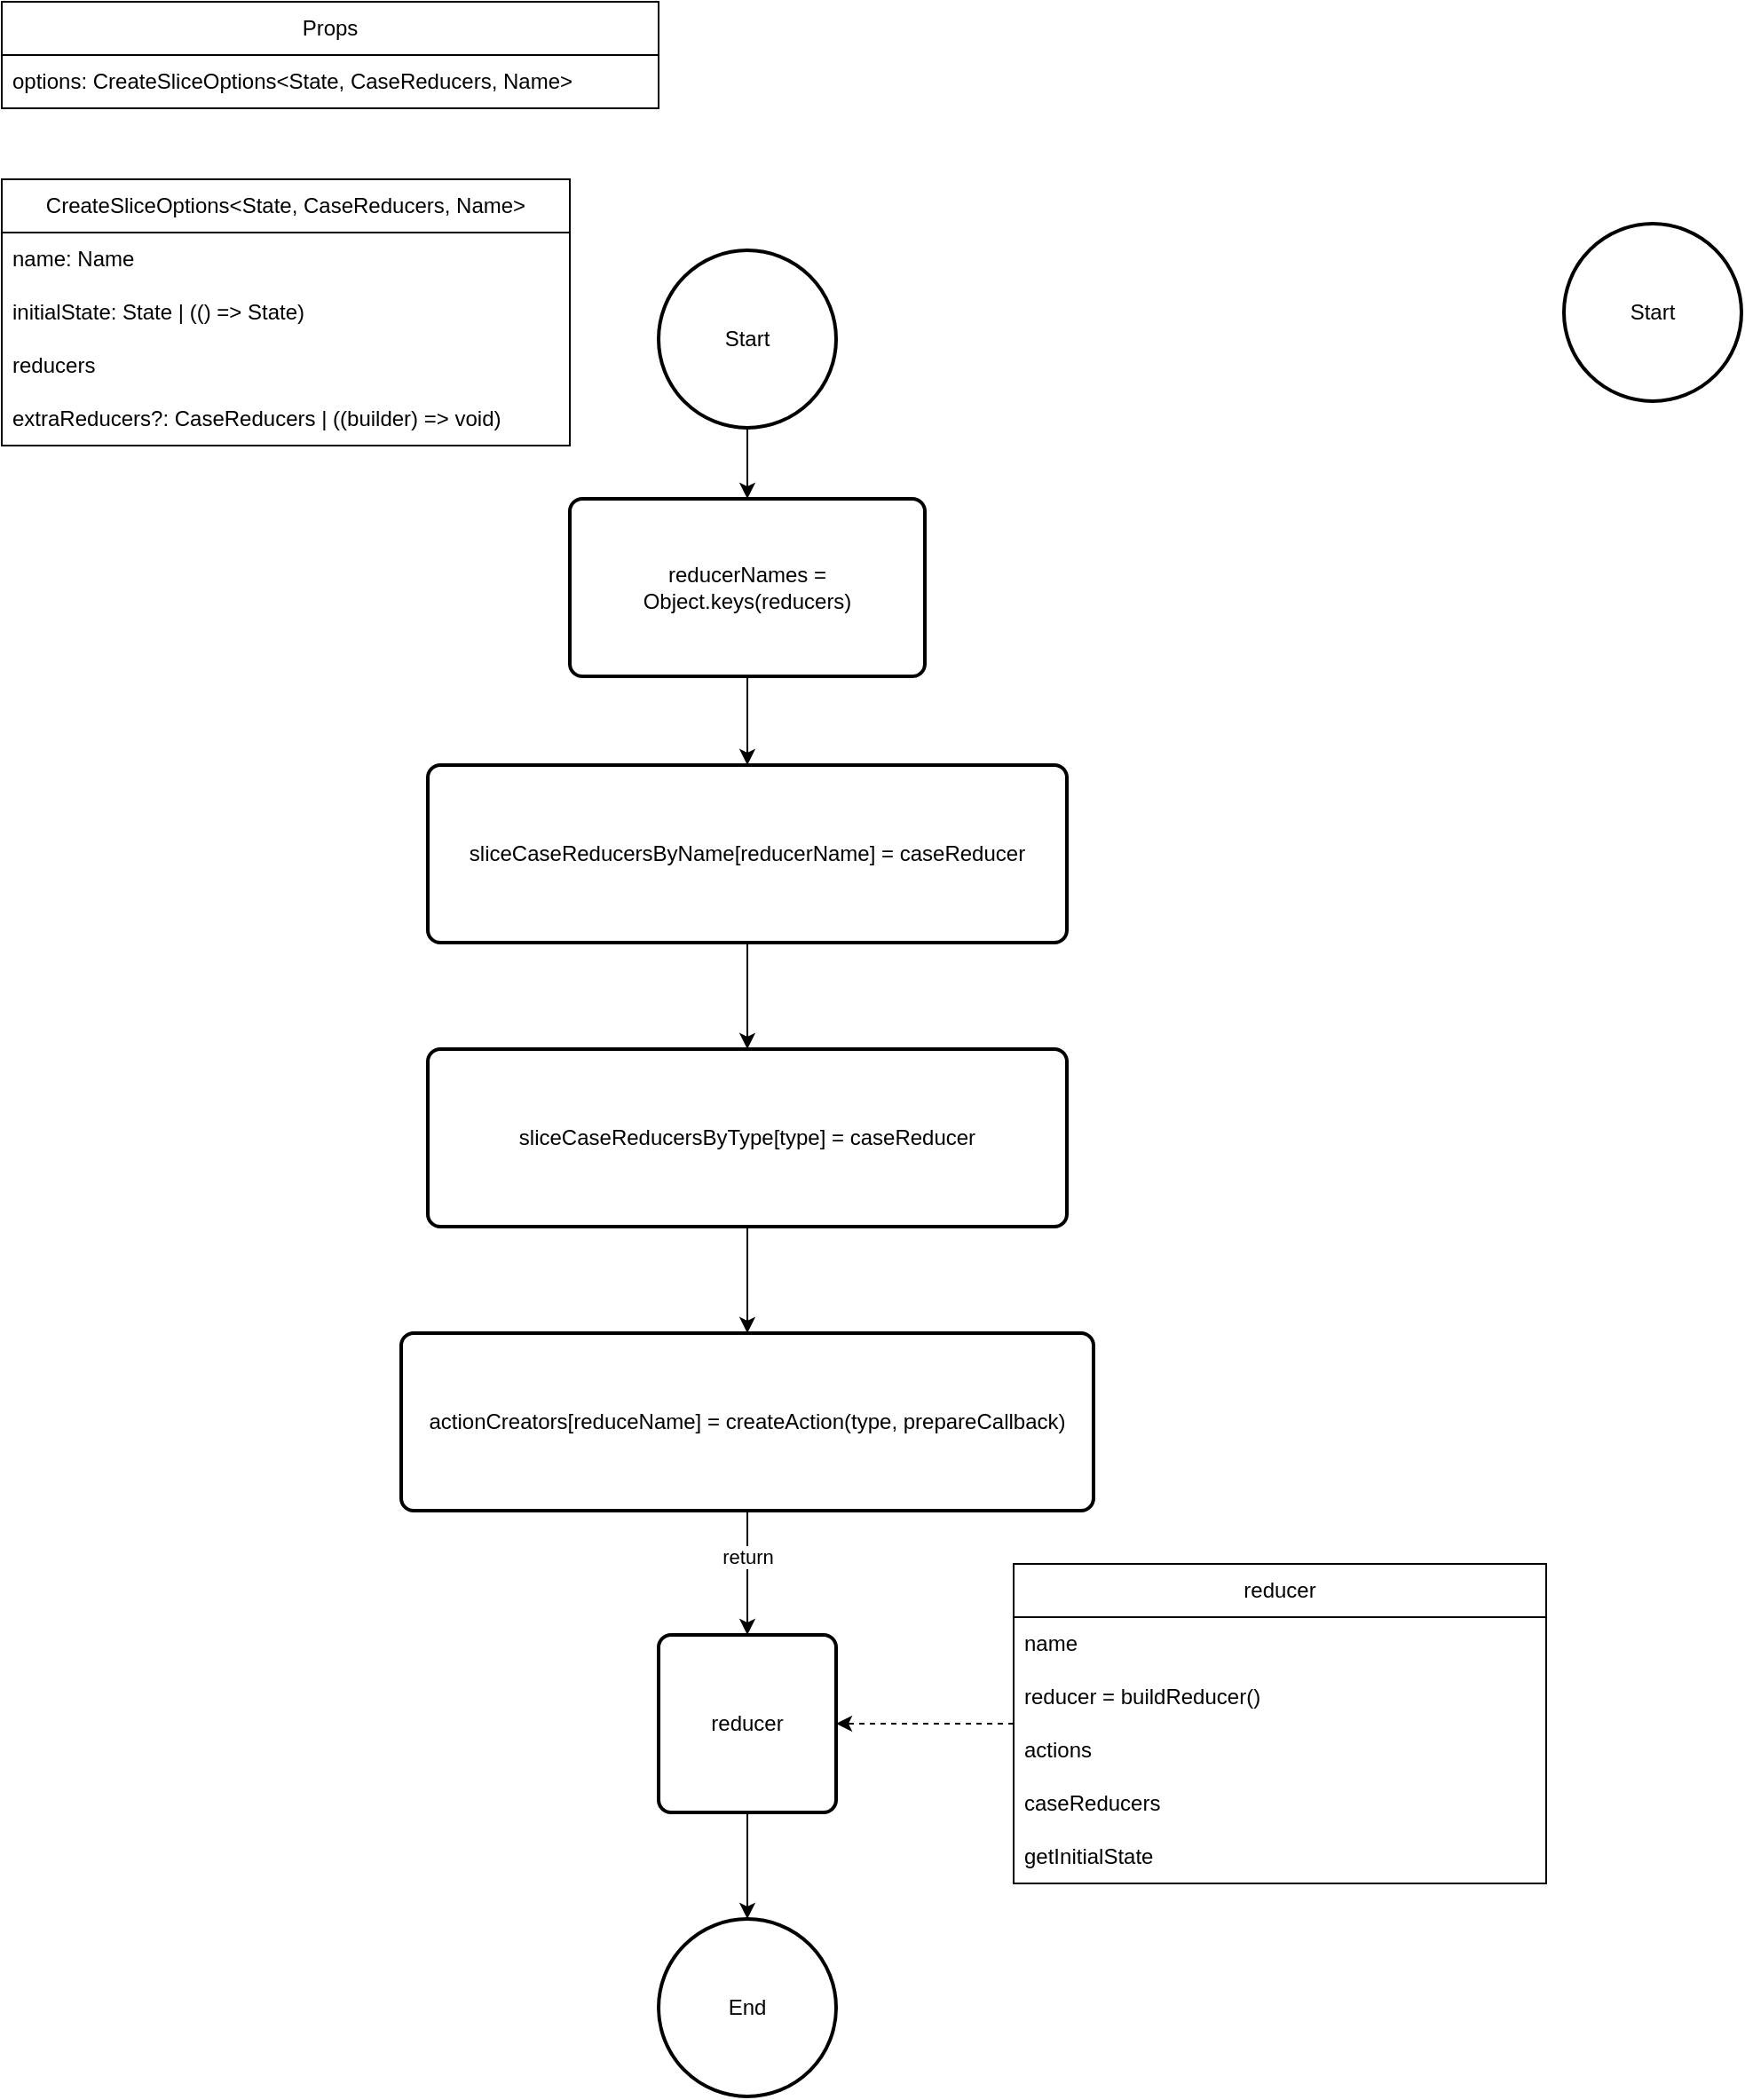 <mxfile version="20.8.17" type="github">
  <diagram name="第 1 页" id="fZb1YJsTouR2zSeK6e90">
    <mxGraphModel dx="1619" dy="1154" grid="1" gridSize="10" guides="1" tooltips="1" connect="1" arrows="1" fold="1" page="1" pageScale="1" pageWidth="827" pageHeight="1169" math="0" shadow="0">
      <root>
        <mxCell id="0" />
        <mxCell id="1" parent="0" />
        <mxCell id="zSz5Cbf9CI0ezcEtFcox-13" style="edgeStyle=orthogonalEdgeStyle;rounded=0;orthogonalLoop=1;jettySize=auto;html=1;entryX=0.5;entryY=0;entryDx=0;entryDy=0;" edge="1" parent="1" source="zSz5Cbf9CI0ezcEtFcox-1" target="zSz5Cbf9CI0ezcEtFcox-6">
          <mxGeometry relative="1" as="geometry" />
        </mxCell>
        <mxCell id="zSz5Cbf9CI0ezcEtFcox-1" value="Start" style="strokeWidth=2;html=1;shape=mxgraph.flowchart.start_2;whiteSpace=wrap;" vertex="1" parent="1">
          <mxGeometry x="350" y="250" width="100" height="100" as="geometry" />
        </mxCell>
        <mxCell id="zSz5Cbf9CI0ezcEtFcox-2" value="Props" style="swimlane;fontStyle=0;childLayout=stackLayout;horizontal=1;startSize=30;horizontalStack=0;resizeParent=1;resizeParentMax=0;resizeLast=0;collapsible=1;marginBottom=0;whiteSpace=wrap;html=1;" vertex="1" parent="1">
          <mxGeometry x="-20" y="110" width="370" height="60" as="geometry" />
        </mxCell>
        <mxCell id="zSz5Cbf9CI0ezcEtFcox-3" value="options: CreateSliceOptions&amp;lt;State, CaseReducers, Name&amp;gt;" style="text;strokeColor=none;fillColor=none;align=left;verticalAlign=middle;spacingLeft=4;spacingRight=4;overflow=hidden;points=[[0,0.5],[1,0.5]];portConstraint=eastwest;rotatable=0;whiteSpace=wrap;html=1;" vertex="1" parent="zSz5Cbf9CI0ezcEtFcox-2">
          <mxGeometry y="30" width="370" height="30" as="geometry" />
        </mxCell>
        <mxCell id="zSz5Cbf9CI0ezcEtFcox-14" style="edgeStyle=orthogonalEdgeStyle;rounded=0;orthogonalLoop=1;jettySize=auto;html=1;" edge="1" parent="1" source="zSz5Cbf9CI0ezcEtFcox-6" target="zSz5Cbf9CI0ezcEtFcox-12">
          <mxGeometry relative="1" as="geometry" />
        </mxCell>
        <mxCell id="zSz5Cbf9CI0ezcEtFcox-6" value="reducerNames = Object.keys(reducers)" style="rounded=1;whiteSpace=wrap;html=1;absoluteArcSize=1;arcSize=14;strokeWidth=2;" vertex="1" parent="1">
          <mxGeometry x="300" y="390" width="200" height="100" as="geometry" />
        </mxCell>
        <mxCell id="zSz5Cbf9CI0ezcEtFcox-7" value="CreateSliceOptions&amp;lt;State, CaseReducers, Name&amp;gt;" style="swimlane;fontStyle=0;childLayout=stackLayout;horizontal=1;startSize=30;horizontalStack=0;resizeParent=1;resizeParentMax=0;resizeLast=0;collapsible=1;marginBottom=0;whiteSpace=wrap;html=1;" vertex="1" parent="1">
          <mxGeometry x="-20" y="210" width="320" height="150" as="geometry" />
        </mxCell>
        <mxCell id="zSz5Cbf9CI0ezcEtFcox-8" value="name: Name" style="text;strokeColor=none;fillColor=none;align=left;verticalAlign=middle;spacingLeft=4;spacingRight=4;overflow=hidden;points=[[0,0.5],[1,0.5]];portConstraint=eastwest;rotatable=0;whiteSpace=wrap;html=1;" vertex="1" parent="zSz5Cbf9CI0ezcEtFcox-7">
          <mxGeometry y="30" width="320" height="30" as="geometry" />
        </mxCell>
        <mxCell id="zSz5Cbf9CI0ezcEtFcox-9" value="initialState: State | (() =&amp;gt; State)" style="text;strokeColor=none;fillColor=none;align=left;verticalAlign=middle;spacingLeft=4;spacingRight=4;overflow=hidden;points=[[0,0.5],[1,0.5]];portConstraint=eastwest;rotatable=0;whiteSpace=wrap;html=1;" vertex="1" parent="zSz5Cbf9CI0ezcEtFcox-7">
          <mxGeometry y="60" width="320" height="30" as="geometry" />
        </mxCell>
        <mxCell id="zSz5Cbf9CI0ezcEtFcox-10" value="reducers" style="text;strokeColor=none;fillColor=none;align=left;verticalAlign=middle;spacingLeft=4;spacingRight=4;overflow=hidden;points=[[0,0.5],[1,0.5]];portConstraint=eastwest;rotatable=0;whiteSpace=wrap;html=1;" vertex="1" parent="zSz5Cbf9CI0ezcEtFcox-7">
          <mxGeometry y="90" width="320" height="30" as="geometry" />
        </mxCell>
        <mxCell id="zSz5Cbf9CI0ezcEtFcox-11" value="extraReducers?: CaseReducers | ((builder) =&amp;gt; void)" style="text;strokeColor=none;fillColor=none;align=left;verticalAlign=middle;spacingLeft=4;spacingRight=4;overflow=hidden;points=[[0,0.5],[1,0.5]];portConstraint=eastwest;rotatable=0;whiteSpace=wrap;html=1;" vertex="1" parent="zSz5Cbf9CI0ezcEtFcox-7">
          <mxGeometry y="120" width="320" height="30" as="geometry" />
        </mxCell>
        <mxCell id="zSz5Cbf9CI0ezcEtFcox-18" style="edgeStyle=orthogonalEdgeStyle;rounded=0;orthogonalLoop=1;jettySize=auto;html=1;entryX=0.5;entryY=0;entryDx=0;entryDy=0;" edge="1" parent="1" source="zSz5Cbf9CI0ezcEtFcox-12" target="zSz5Cbf9CI0ezcEtFcox-17">
          <mxGeometry relative="1" as="geometry" />
        </mxCell>
        <mxCell id="zSz5Cbf9CI0ezcEtFcox-12" value="sliceCaseReducersByName[reducerName] = caseReducer" style="rounded=1;whiteSpace=wrap;html=1;absoluteArcSize=1;arcSize=14;strokeWidth=2;align=center;verticalAlign=middle;" vertex="1" parent="1">
          <mxGeometry x="220" y="540" width="360" height="100" as="geometry" />
        </mxCell>
        <mxCell id="zSz5Cbf9CI0ezcEtFcox-21" style="edgeStyle=orthogonalEdgeStyle;rounded=0;orthogonalLoop=1;jettySize=auto;html=1;" edge="1" parent="1" source="zSz5Cbf9CI0ezcEtFcox-15" target="zSz5Cbf9CI0ezcEtFcox-20">
          <mxGeometry relative="1" as="geometry" />
        </mxCell>
        <mxCell id="zSz5Cbf9CI0ezcEtFcox-22" value="return" style="edgeLabel;html=1;align=center;verticalAlign=middle;resizable=0;points=[];" vertex="1" connectable="0" parent="zSz5Cbf9CI0ezcEtFcox-21">
          <mxGeometry x="-0.258" relative="1" as="geometry">
            <mxPoint as="offset" />
          </mxGeometry>
        </mxCell>
        <mxCell id="zSz5Cbf9CI0ezcEtFcox-15" value="actionCreators[reduceName] = createAction(type, prepareCallback)" style="rounded=1;whiteSpace=wrap;html=1;absoluteArcSize=1;arcSize=14;strokeWidth=2;" vertex="1" parent="1">
          <mxGeometry x="205" y="860" width="390" height="100" as="geometry" />
        </mxCell>
        <mxCell id="zSz5Cbf9CI0ezcEtFcox-19" style="edgeStyle=orthogonalEdgeStyle;rounded=0;orthogonalLoop=1;jettySize=auto;html=1;" edge="1" parent="1" source="zSz5Cbf9CI0ezcEtFcox-17" target="zSz5Cbf9CI0ezcEtFcox-15">
          <mxGeometry relative="1" as="geometry" />
        </mxCell>
        <mxCell id="zSz5Cbf9CI0ezcEtFcox-17" value="sliceCaseReducersByType[type] = caseReducer" style="rounded=1;whiteSpace=wrap;html=1;absoluteArcSize=1;arcSize=14;strokeWidth=2;align=center;verticalAlign=middle;" vertex="1" parent="1">
          <mxGeometry x="220" y="700" width="360" height="100" as="geometry" />
        </mxCell>
        <mxCell id="zSz5Cbf9CI0ezcEtFcox-32" style="edgeStyle=orthogonalEdgeStyle;rounded=0;orthogonalLoop=1;jettySize=auto;html=1;entryX=0.5;entryY=0;entryDx=0;entryDy=0;entryPerimeter=0;" edge="1" parent="1" source="zSz5Cbf9CI0ezcEtFcox-20" target="zSz5Cbf9CI0ezcEtFcox-31">
          <mxGeometry relative="1" as="geometry" />
        </mxCell>
        <mxCell id="zSz5Cbf9CI0ezcEtFcox-20" value="reducer" style="rounded=1;whiteSpace=wrap;html=1;absoluteArcSize=1;arcSize=14;strokeWidth=2;" vertex="1" parent="1">
          <mxGeometry x="350" y="1030" width="100" height="100" as="geometry" />
        </mxCell>
        <mxCell id="zSz5Cbf9CI0ezcEtFcox-23" value="Start" style="strokeWidth=2;html=1;shape=mxgraph.flowchart.start_2;whiteSpace=wrap;" vertex="1" parent="1">
          <mxGeometry x="860" y="235" width="100" height="100" as="geometry" />
        </mxCell>
        <mxCell id="zSz5Cbf9CI0ezcEtFcox-30" style="edgeStyle=orthogonalEdgeStyle;rounded=0;orthogonalLoop=1;jettySize=auto;html=1;entryX=1;entryY=0.5;entryDx=0;entryDy=0;dashed=1;" edge="1" parent="1" source="zSz5Cbf9CI0ezcEtFcox-24" target="zSz5Cbf9CI0ezcEtFcox-20">
          <mxGeometry relative="1" as="geometry" />
        </mxCell>
        <mxCell id="zSz5Cbf9CI0ezcEtFcox-24" value="reducer" style="swimlane;fontStyle=0;childLayout=stackLayout;horizontal=1;startSize=30;horizontalStack=0;resizeParent=1;resizeParentMax=0;resizeLast=0;collapsible=1;marginBottom=0;whiteSpace=wrap;html=1;" vertex="1" parent="1">
          <mxGeometry x="550" y="990" width="300" height="180" as="geometry" />
        </mxCell>
        <mxCell id="zSz5Cbf9CI0ezcEtFcox-25" value="name" style="text;strokeColor=none;fillColor=none;align=left;verticalAlign=middle;spacingLeft=4;spacingRight=4;overflow=hidden;points=[[0,0.5],[1,0.5]];portConstraint=eastwest;rotatable=0;whiteSpace=wrap;html=1;" vertex="1" parent="zSz5Cbf9CI0ezcEtFcox-24">
          <mxGeometry y="30" width="300" height="30" as="geometry" />
        </mxCell>
        <mxCell id="zSz5Cbf9CI0ezcEtFcox-26" value="reducer = buildReducer()" style="text;strokeColor=none;fillColor=none;align=left;verticalAlign=middle;spacingLeft=4;spacingRight=4;overflow=hidden;points=[[0,0.5],[1,0.5]];portConstraint=eastwest;rotatable=0;whiteSpace=wrap;html=1;" vertex="1" parent="zSz5Cbf9CI0ezcEtFcox-24">
          <mxGeometry y="60" width="300" height="30" as="geometry" />
        </mxCell>
        <mxCell id="zSz5Cbf9CI0ezcEtFcox-27" value="actions" style="text;strokeColor=none;fillColor=none;align=left;verticalAlign=middle;spacingLeft=4;spacingRight=4;overflow=hidden;points=[[0,0.5],[1,0.5]];portConstraint=eastwest;rotatable=0;whiteSpace=wrap;html=1;" vertex="1" parent="zSz5Cbf9CI0ezcEtFcox-24">
          <mxGeometry y="90" width="300" height="30" as="geometry" />
        </mxCell>
        <mxCell id="zSz5Cbf9CI0ezcEtFcox-28" value="caseReducers" style="text;strokeColor=none;fillColor=none;align=left;verticalAlign=middle;spacingLeft=4;spacingRight=4;overflow=hidden;points=[[0,0.5],[1,0.5]];portConstraint=eastwest;rotatable=0;whiteSpace=wrap;html=1;" vertex="1" parent="zSz5Cbf9CI0ezcEtFcox-24">
          <mxGeometry y="120" width="300" height="30" as="geometry" />
        </mxCell>
        <mxCell id="zSz5Cbf9CI0ezcEtFcox-29" value="getInitialState" style="text;strokeColor=none;fillColor=none;align=left;verticalAlign=middle;spacingLeft=4;spacingRight=4;overflow=hidden;points=[[0,0.5],[1,0.5]];portConstraint=eastwest;rotatable=0;whiteSpace=wrap;html=1;" vertex="1" parent="zSz5Cbf9CI0ezcEtFcox-24">
          <mxGeometry y="150" width="300" height="30" as="geometry" />
        </mxCell>
        <mxCell id="zSz5Cbf9CI0ezcEtFcox-31" value="End" style="strokeWidth=2;html=1;shape=mxgraph.flowchart.start_2;whiteSpace=wrap;" vertex="1" parent="1">
          <mxGeometry x="350" y="1190" width="100" height="100" as="geometry" />
        </mxCell>
      </root>
    </mxGraphModel>
  </diagram>
</mxfile>
